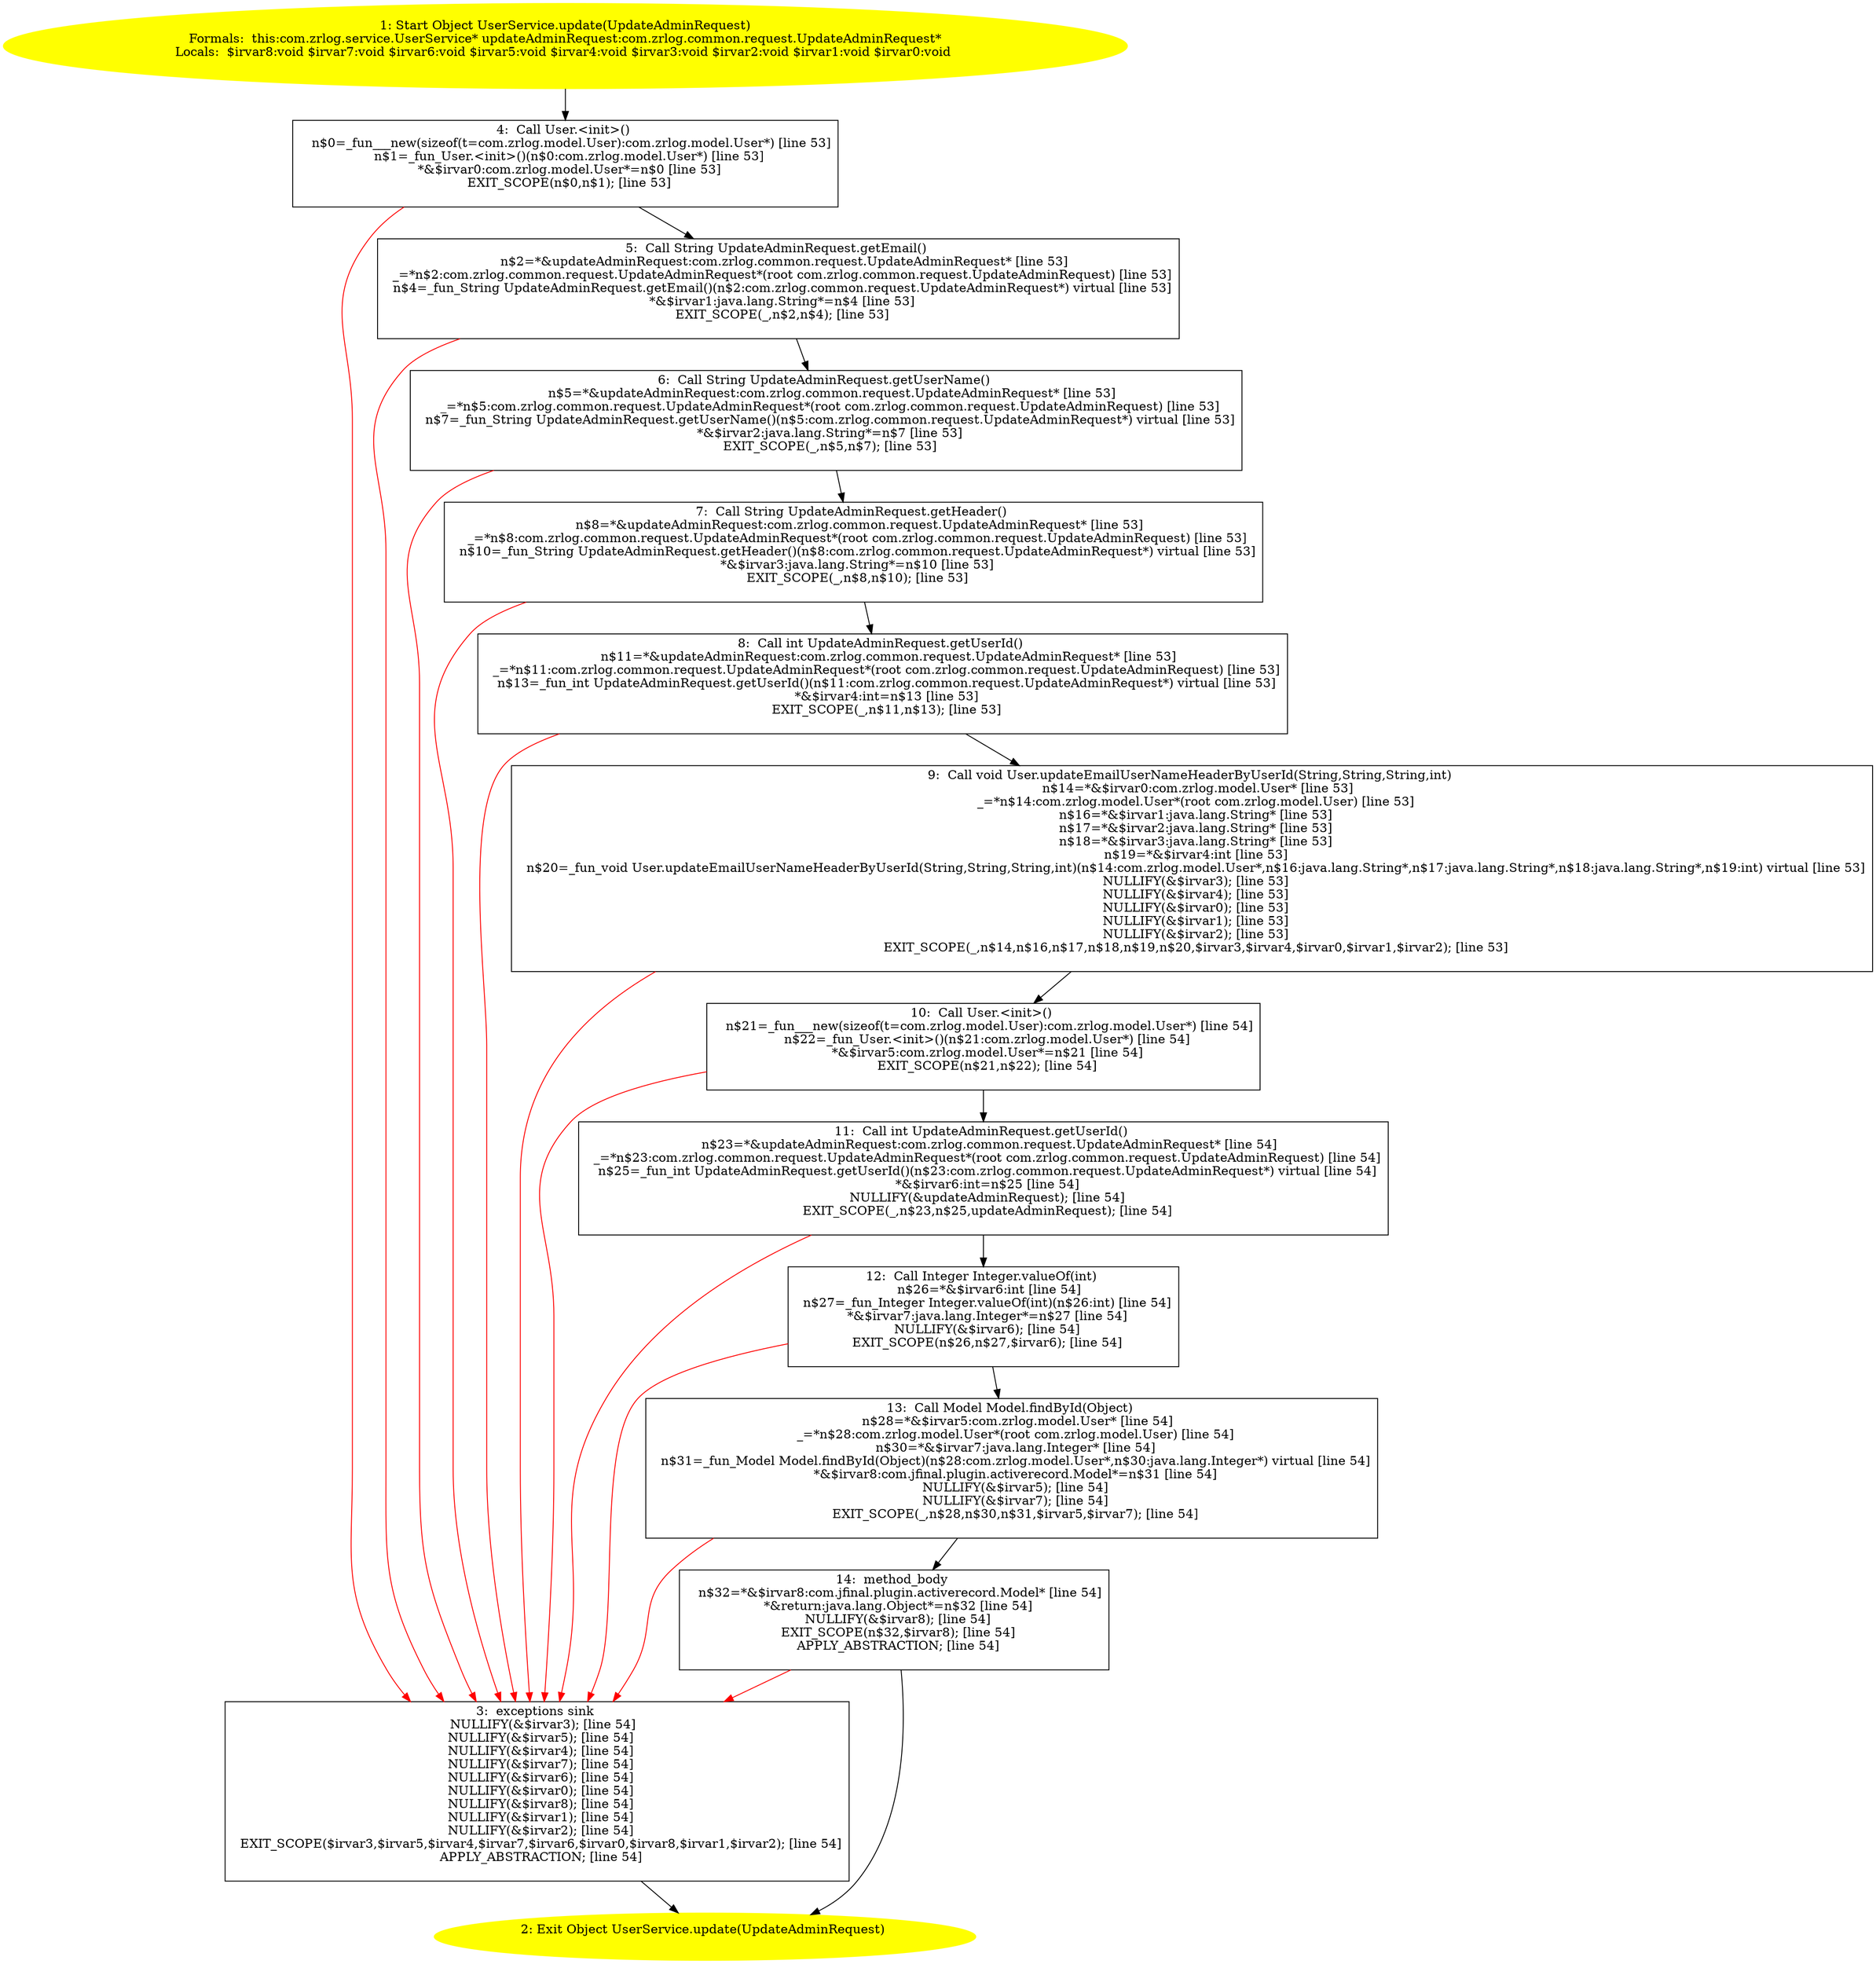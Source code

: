 /* @generated */
digraph cfg {
"com.zrlog.service.UserService.update(com.zrlog.common.request.UpdateAdminRequest):java.lang.Object.4f3d338e44af4f7794c167fccb7bf8e3_1" [label="1: Start Object UserService.update(UpdateAdminRequest)\nFormals:  this:com.zrlog.service.UserService* updateAdminRequest:com.zrlog.common.request.UpdateAdminRequest*\nLocals:  $irvar8:void $irvar7:void $irvar6:void $irvar5:void $irvar4:void $irvar3:void $irvar2:void $irvar1:void $irvar0:void \n  " color=yellow style=filled]
	

	 "com.zrlog.service.UserService.update(com.zrlog.common.request.UpdateAdminRequest):java.lang.Object.4f3d338e44af4f7794c167fccb7bf8e3_1" -> "com.zrlog.service.UserService.update(com.zrlog.common.request.UpdateAdminRequest):java.lang.Object.4f3d338e44af4f7794c167fccb7bf8e3_4" ;
"com.zrlog.service.UserService.update(com.zrlog.common.request.UpdateAdminRequest):java.lang.Object.4f3d338e44af4f7794c167fccb7bf8e3_2" [label="2: Exit Object UserService.update(UpdateAdminRequest) \n  " color=yellow style=filled]
	

"com.zrlog.service.UserService.update(com.zrlog.common.request.UpdateAdminRequest):java.lang.Object.4f3d338e44af4f7794c167fccb7bf8e3_3" [label="3:  exceptions sink \n   NULLIFY(&$irvar3); [line 54]\n  NULLIFY(&$irvar5); [line 54]\n  NULLIFY(&$irvar4); [line 54]\n  NULLIFY(&$irvar7); [line 54]\n  NULLIFY(&$irvar6); [line 54]\n  NULLIFY(&$irvar0); [line 54]\n  NULLIFY(&$irvar8); [line 54]\n  NULLIFY(&$irvar1); [line 54]\n  NULLIFY(&$irvar2); [line 54]\n  EXIT_SCOPE($irvar3,$irvar5,$irvar4,$irvar7,$irvar6,$irvar0,$irvar8,$irvar1,$irvar2); [line 54]\n  APPLY_ABSTRACTION; [line 54]\n " shape="box"]
	

	 "com.zrlog.service.UserService.update(com.zrlog.common.request.UpdateAdminRequest):java.lang.Object.4f3d338e44af4f7794c167fccb7bf8e3_3" -> "com.zrlog.service.UserService.update(com.zrlog.common.request.UpdateAdminRequest):java.lang.Object.4f3d338e44af4f7794c167fccb7bf8e3_2" ;
"com.zrlog.service.UserService.update(com.zrlog.common.request.UpdateAdminRequest):java.lang.Object.4f3d338e44af4f7794c167fccb7bf8e3_4" [label="4:  Call User.<init>() \n   n$0=_fun___new(sizeof(t=com.zrlog.model.User):com.zrlog.model.User*) [line 53]\n  n$1=_fun_User.<init>()(n$0:com.zrlog.model.User*) [line 53]\n  *&$irvar0:com.zrlog.model.User*=n$0 [line 53]\n  EXIT_SCOPE(n$0,n$1); [line 53]\n " shape="box"]
	

	 "com.zrlog.service.UserService.update(com.zrlog.common.request.UpdateAdminRequest):java.lang.Object.4f3d338e44af4f7794c167fccb7bf8e3_4" -> "com.zrlog.service.UserService.update(com.zrlog.common.request.UpdateAdminRequest):java.lang.Object.4f3d338e44af4f7794c167fccb7bf8e3_5" ;
	 "com.zrlog.service.UserService.update(com.zrlog.common.request.UpdateAdminRequest):java.lang.Object.4f3d338e44af4f7794c167fccb7bf8e3_4" -> "com.zrlog.service.UserService.update(com.zrlog.common.request.UpdateAdminRequest):java.lang.Object.4f3d338e44af4f7794c167fccb7bf8e3_3" [color="red" ];
"com.zrlog.service.UserService.update(com.zrlog.common.request.UpdateAdminRequest):java.lang.Object.4f3d338e44af4f7794c167fccb7bf8e3_5" [label="5:  Call String UpdateAdminRequest.getEmail() \n   n$2=*&updateAdminRequest:com.zrlog.common.request.UpdateAdminRequest* [line 53]\n  _=*n$2:com.zrlog.common.request.UpdateAdminRequest*(root com.zrlog.common.request.UpdateAdminRequest) [line 53]\n  n$4=_fun_String UpdateAdminRequest.getEmail()(n$2:com.zrlog.common.request.UpdateAdminRequest*) virtual [line 53]\n  *&$irvar1:java.lang.String*=n$4 [line 53]\n  EXIT_SCOPE(_,n$2,n$4); [line 53]\n " shape="box"]
	

	 "com.zrlog.service.UserService.update(com.zrlog.common.request.UpdateAdminRequest):java.lang.Object.4f3d338e44af4f7794c167fccb7bf8e3_5" -> "com.zrlog.service.UserService.update(com.zrlog.common.request.UpdateAdminRequest):java.lang.Object.4f3d338e44af4f7794c167fccb7bf8e3_6" ;
	 "com.zrlog.service.UserService.update(com.zrlog.common.request.UpdateAdminRequest):java.lang.Object.4f3d338e44af4f7794c167fccb7bf8e3_5" -> "com.zrlog.service.UserService.update(com.zrlog.common.request.UpdateAdminRequest):java.lang.Object.4f3d338e44af4f7794c167fccb7bf8e3_3" [color="red" ];
"com.zrlog.service.UserService.update(com.zrlog.common.request.UpdateAdminRequest):java.lang.Object.4f3d338e44af4f7794c167fccb7bf8e3_6" [label="6:  Call String UpdateAdminRequest.getUserName() \n   n$5=*&updateAdminRequest:com.zrlog.common.request.UpdateAdminRequest* [line 53]\n  _=*n$5:com.zrlog.common.request.UpdateAdminRequest*(root com.zrlog.common.request.UpdateAdminRequest) [line 53]\n  n$7=_fun_String UpdateAdminRequest.getUserName()(n$5:com.zrlog.common.request.UpdateAdminRequest*) virtual [line 53]\n  *&$irvar2:java.lang.String*=n$7 [line 53]\n  EXIT_SCOPE(_,n$5,n$7); [line 53]\n " shape="box"]
	

	 "com.zrlog.service.UserService.update(com.zrlog.common.request.UpdateAdminRequest):java.lang.Object.4f3d338e44af4f7794c167fccb7bf8e3_6" -> "com.zrlog.service.UserService.update(com.zrlog.common.request.UpdateAdminRequest):java.lang.Object.4f3d338e44af4f7794c167fccb7bf8e3_7" ;
	 "com.zrlog.service.UserService.update(com.zrlog.common.request.UpdateAdminRequest):java.lang.Object.4f3d338e44af4f7794c167fccb7bf8e3_6" -> "com.zrlog.service.UserService.update(com.zrlog.common.request.UpdateAdminRequest):java.lang.Object.4f3d338e44af4f7794c167fccb7bf8e3_3" [color="red" ];
"com.zrlog.service.UserService.update(com.zrlog.common.request.UpdateAdminRequest):java.lang.Object.4f3d338e44af4f7794c167fccb7bf8e3_7" [label="7:  Call String UpdateAdminRequest.getHeader() \n   n$8=*&updateAdminRequest:com.zrlog.common.request.UpdateAdminRequest* [line 53]\n  _=*n$8:com.zrlog.common.request.UpdateAdminRequest*(root com.zrlog.common.request.UpdateAdminRequest) [line 53]\n  n$10=_fun_String UpdateAdminRequest.getHeader()(n$8:com.zrlog.common.request.UpdateAdminRequest*) virtual [line 53]\n  *&$irvar3:java.lang.String*=n$10 [line 53]\n  EXIT_SCOPE(_,n$8,n$10); [line 53]\n " shape="box"]
	

	 "com.zrlog.service.UserService.update(com.zrlog.common.request.UpdateAdminRequest):java.lang.Object.4f3d338e44af4f7794c167fccb7bf8e3_7" -> "com.zrlog.service.UserService.update(com.zrlog.common.request.UpdateAdminRequest):java.lang.Object.4f3d338e44af4f7794c167fccb7bf8e3_8" ;
	 "com.zrlog.service.UserService.update(com.zrlog.common.request.UpdateAdminRequest):java.lang.Object.4f3d338e44af4f7794c167fccb7bf8e3_7" -> "com.zrlog.service.UserService.update(com.zrlog.common.request.UpdateAdminRequest):java.lang.Object.4f3d338e44af4f7794c167fccb7bf8e3_3" [color="red" ];
"com.zrlog.service.UserService.update(com.zrlog.common.request.UpdateAdminRequest):java.lang.Object.4f3d338e44af4f7794c167fccb7bf8e3_8" [label="8:  Call int UpdateAdminRequest.getUserId() \n   n$11=*&updateAdminRequest:com.zrlog.common.request.UpdateAdminRequest* [line 53]\n  _=*n$11:com.zrlog.common.request.UpdateAdminRequest*(root com.zrlog.common.request.UpdateAdminRequest) [line 53]\n  n$13=_fun_int UpdateAdminRequest.getUserId()(n$11:com.zrlog.common.request.UpdateAdminRequest*) virtual [line 53]\n  *&$irvar4:int=n$13 [line 53]\n  EXIT_SCOPE(_,n$11,n$13); [line 53]\n " shape="box"]
	

	 "com.zrlog.service.UserService.update(com.zrlog.common.request.UpdateAdminRequest):java.lang.Object.4f3d338e44af4f7794c167fccb7bf8e3_8" -> "com.zrlog.service.UserService.update(com.zrlog.common.request.UpdateAdminRequest):java.lang.Object.4f3d338e44af4f7794c167fccb7bf8e3_9" ;
	 "com.zrlog.service.UserService.update(com.zrlog.common.request.UpdateAdminRequest):java.lang.Object.4f3d338e44af4f7794c167fccb7bf8e3_8" -> "com.zrlog.service.UserService.update(com.zrlog.common.request.UpdateAdminRequest):java.lang.Object.4f3d338e44af4f7794c167fccb7bf8e3_3" [color="red" ];
"com.zrlog.service.UserService.update(com.zrlog.common.request.UpdateAdminRequest):java.lang.Object.4f3d338e44af4f7794c167fccb7bf8e3_9" [label="9:  Call void User.updateEmailUserNameHeaderByUserId(String,String,String,int) \n   n$14=*&$irvar0:com.zrlog.model.User* [line 53]\n  _=*n$14:com.zrlog.model.User*(root com.zrlog.model.User) [line 53]\n  n$16=*&$irvar1:java.lang.String* [line 53]\n  n$17=*&$irvar2:java.lang.String* [line 53]\n  n$18=*&$irvar3:java.lang.String* [line 53]\n  n$19=*&$irvar4:int [line 53]\n  n$20=_fun_void User.updateEmailUserNameHeaderByUserId(String,String,String,int)(n$14:com.zrlog.model.User*,n$16:java.lang.String*,n$17:java.lang.String*,n$18:java.lang.String*,n$19:int) virtual [line 53]\n  NULLIFY(&$irvar3); [line 53]\n  NULLIFY(&$irvar4); [line 53]\n  NULLIFY(&$irvar0); [line 53]\n  NULLIFY(&$irvar1); [line 53]\n  NULLIFY(&$irvar2); [line 53]\n  EXIT_SCOPE(_,n$14,n$16,n$17,n$18,n$19,n$20,$irvar3,$irvar4,$irvar0,$irvar1,$irvar2); [line 53]\n " shape="box"]
	

	 "com.zrlog.service.UserService.update(com.zrlog.common.request.UpdateAdminRequest):java.lang.Object.4f3d338e44af4f7794c167fccb7bf8e3_9" -> "com.zrlog.service.UserService.update(com.zrlog.common.request.UpdateAdminRequest):java.lang.Object.4f3d338e44af4f7794c167fccb7bf8e3_10" ;
	 "com.zrlog.service.UserService.update(com.zrlog.common.request.UpdateAdminRequest):java.lang.Object.4f3d338e44af4f7794c167fccb7bf8e3_9" -> "com.zrlog.service.UserService.update(com.zrlog.common.request.UpdateAdminRequest):java.lang.Object.4f3d338e44af4f7794c167fccb7bf8e3_3" [color="red" ];
"com.zrlog.service.UserService.update(com.zrlog.common.request.UpdateAdminRequest):java.lang.Object.4f3d338e44af4f7794c167fccb7bf8e3_10" [label="10:  Call User.<init>() \n   n$21=_fun___new(sizeof(t=com.zrlog.model.User):com.zrlog.model.User*) [line 54]\n  n$22=_fun_User.<init>()(n$21:com.zrlog.model.User*) [line 54]\n  *&$irvar5:com.zrlog.model.User*=n$21 [line 54]\n  EXIT_SCOPE(n$21,n$22); [line 54]\n " shape="box"]
	

	 "com.zrlog.service.UserService.update(com.zrlog.common.request.UpdateAdminRequest):java.lang.Object.4f3d338e44af4f7794c167fccb7bf8e3_10" -> "com.zrlog.service.UserService.update(com.zrlog.common.request.UpdateAdminRequest):java.lang.Object.4f3d338e44af4f7794c167fccb7bf8e3_11" ;
	 "com.zrlog.service.UserService.update(com.zrlog.common.request.UpdateAdminRequest):java.lang.Object.4f3d338e44af4f7794c167fccb7bf8e3_10" -> "com.zrlog.service.UserService.update(com.zrlog.common.request.UpdateAdminRequest):java.lang.Object.4f3d338e44af4f7794c167fccb7bf8e3_3" [color="red" ];
"com.zrlog.service.UserService.update(com.zrlog.common.request.UpdateAdminRequest):java.lang.Object.4f3d338e44af4f7794c167fccb7bf8e3_11" [label="11:  Call int UpdateAdminRequest.getUserId() \n   n$23=*&updateAdminRequest:com.zrlog.common.request.UpdateAdminRequest* [line 54]\n  _=*n$23:com.zrlog.common.request.UpdateAdminRequest*(root com.zrlog.common.request.UpdateAdminRequest) [line 54]\n  n$25=_fun_int UpdateAdminRequest.getUserId()(n$23:com.zrlog.common.request.UpdateAdminRequest*) virtual [line 54]\n  *&$irvar6:int=n$25 [line 54]\n  NULLIFY(&updateAdminRequest); [line 54]\n  EXIT_SCOPE(_,n$23,n$25,updateAdminRequest); [line 54]\n " shape="box"]
	

	 "com.zrlog.service.UserService.update(com.zrlog.common.request.UpdateAdminRequest):java.lang.Object.4f3d338e44af4f7794c167fccb7bf8e3_11" -> "com.zrlog.service.UserService.update(com.zrlog.common.request.UpdateAdminRequest):java.lang.Object.4f3d338e44af4f7794c167fccb7bf8e3_12" ;
	 "com.zrlog.service.UserService.update(com.zrlog.common.request.UpdateAdminRequest):java.lang.Object.4f3d338e44af4f7794c167fccb7bf8e3_11" -> "com.zrlog.service.UserService.update(com.zrlog.common.request.UpdateAdminRequest):java.lang.Object.4f3d338e44af4f7794c167fccb7bf8e3_3" [color="red" ];
"com.zrlog.service.UserService.update(com.zrlog.common.request.UpdateAdminRequest):java.lang.Object.4f3d338e44af4f7794c167fccb7bf8e3_12" [label="12:  Call Integer Integer.valueOf(int) \n   n$26=*&$irvar6:int [line 54]\n  n$27=_fun_Integer Integer.valueOf(int)(n$26:int) [line 54]\n  *&$irvar7:java.lang.Integer*=n$27 [line 54]\n  NULLIFY(&$irvar6); [line 54]\n  EXIT_SCOPE(n$26,n$27,$irvar6); [line 54]\n " shape="box"]
	

	 "com.zrlog.service.UserService.update(com.zrlog.common.request.UpdateAdminRequest):java.lang.Object.4f3d338e44af4f7794c167fccb7bf8e3_12" -> "com.zrlog.service.UserService.update(com.zrlog.common.request.UpdateAdminRequest):java.lang.Object.4f3d338e44af4f7794c167fccb7bf8e3_13" ;
	 "com.zrlog.service.UserService.update(com.zrlog.common.request.UpdateAdminRequest):java.lang.Object.4f3d338e44af4f7794c167fccb7bf8e3_12" -> "com.zrlog.service.UserService.update(com.zrlog.common.request.UpdateAdminRequest):java.lang.Object.4f3d338e44af4f7794c167fccb7bf8e3_3" [color="red" ];
"com.zrlog.service.UserService.update(com.zrlog.common.request.UpdateAdminRequest):java.lang.Object.4f3d338e44af4f7794c167fccb7bf8e3_13" [label="13:  Call Model Model.findById(Object) \n   n$28=*&$irvar5:com.zrlog.model.User* [line 54]\n  _=*n$28:com.zrlog.model.User*(root com.zrlog.model.User) [line 54]\n  n$30=*&$irvar7:java.lang.Integer* [line 54]\n  n$31=_fun_Model Model.findById(Object)(n$28:com.zrlog.model.User*,n$30:java.lang.Integer*) virtual [line 54]\n  *&$irvar8:com.jfinal.plugin.activerecord.Model*=n$31 [line 54]\n  NULLIFY(&$irvar5); [line 54]\n  NULLIFY(&$irvar7); [line 54]\n  EXIT_SCOPE(_,n$28,n$30,n$31,$irvar5,$irvar7); [line 54]\n " shape="box"]
	

	 "com.zrlog.service.UserService.update(com.zrlog.common.request.UpdateAdminRequest):java.lang.Object.4f3d338e44af4f7794c167fccb7bf8e3_13" -> "com.zrlog.service.UserService.update(com.zrlog.common.request.UpdateAdminRequest):java.lang.Object.4f3d338e44af4f7794c167fccb7bf8e3_14" ;
	 "com.zrlog.service.UserService.update(com.zrlog.common.request.UpdateAdminRequest):java.lang.Object.4f3d338e44af4f7794c167fccb7bf8e3_13" -> "com.zrlog.service.UserService.update(com.zrlog.common.request.UpdateAdminRequest):java.lang.Object.4f3d338e44af4f7794c167fccb7bf8e3_3" [color="red" ];
"com.zrlog.service.UserService.update(com.zrlog.common.request.UpdateAdminRequest):java.lang.Object.4f3d338e44af4f7794c167fccb7bf8e3_14" [label="14:  method_body \n   n$32=*&$irvar8:com.jfinal.plugin.activerecord.Model* [line 54]\n  *&return:java.lang.Object*=n$32 [line 54]\n  NULLIFY(&$irvar8); [line 54]\n  EXIT_SCOPE(n$32,$irvar8); [line 54]\n  APPLY_ABSTRACTION; [line 54]\n " shape="box"]
	

	 "com.zrlog.service.UserService.update(com.zrlog.common.request.UpdateAdminRequest):java.lang.Object.4f3d338e44af4f7794c167fccb7bf8e3_14" -> "com.zrlog.service.UserService.update(com.zrlog.common.request.UpdateAdminRequest):java.lang.Object.4f3d338e44af4f7794c167fccb7bf8e3_2" ;
	 "com.zrlog.service.UserService.update(com.zrlog.common.request.UpdateAdminRequest):java.lang.Object.4f3d338e44af4f7794c167fccb7bf8e3_14" -> "com.zrlog.service.UserService.update(com.zrlog.common.request.UpdateAdminRequest):java.lang.Object.4f3d338e44af4f7794c167fccb7bf8e3_3" [color="red" ];
}
